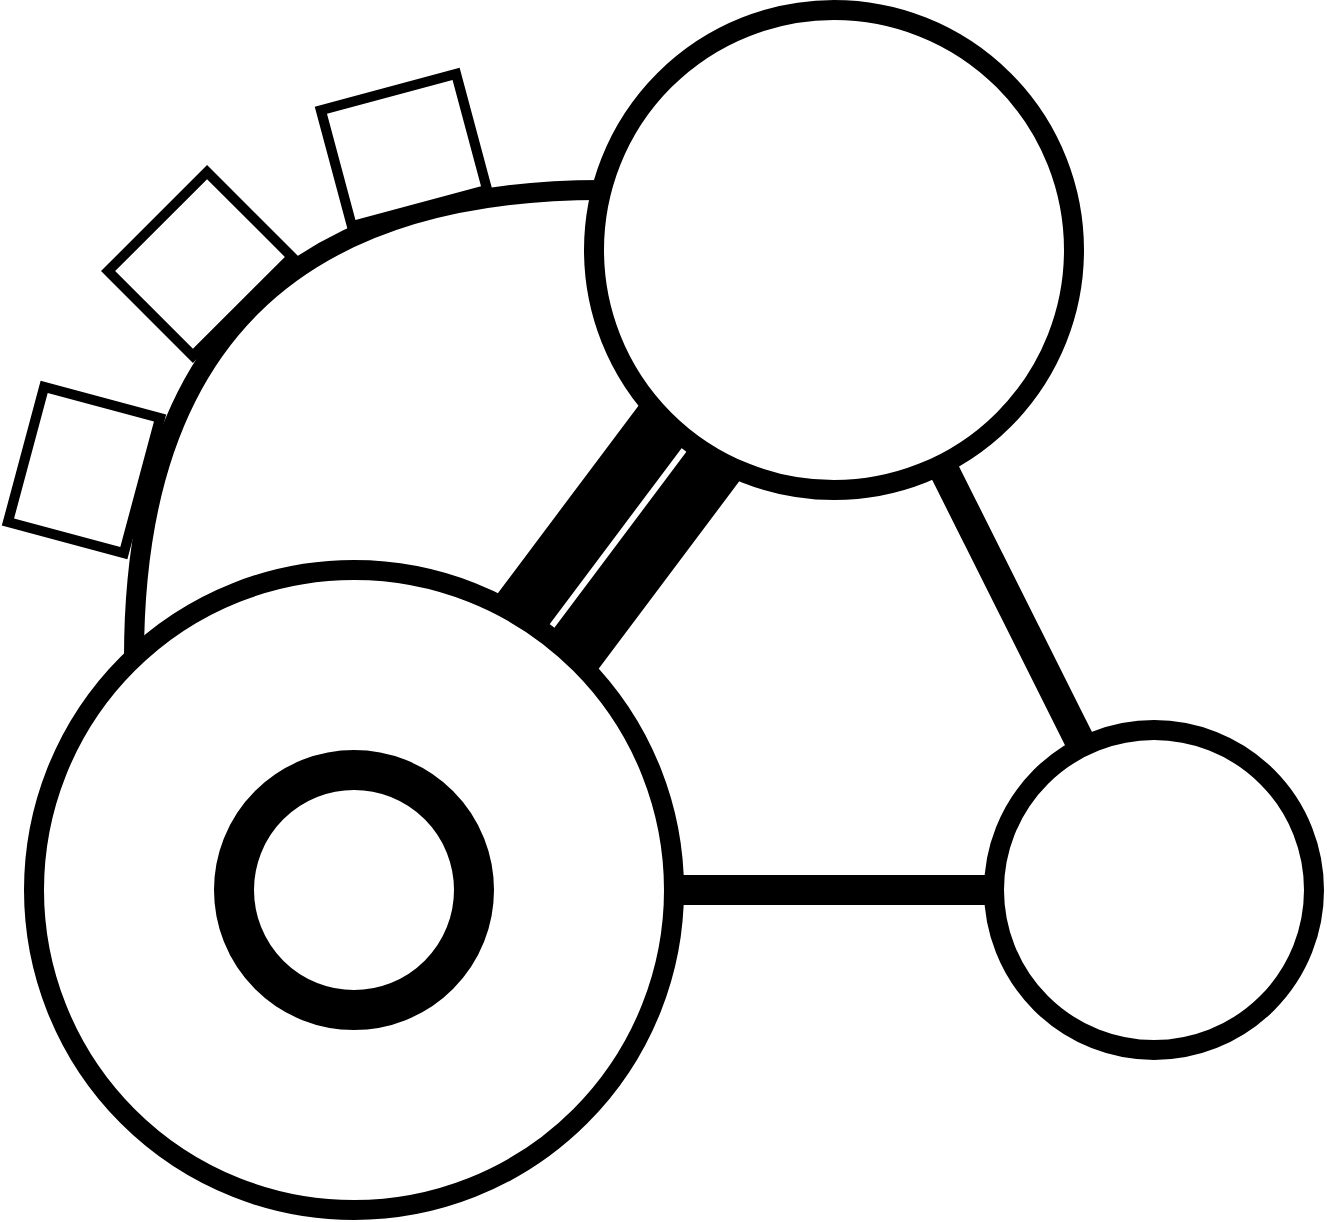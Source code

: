 <mxfile version="21.2.8" type="device">
  <diagram name="Page-1" id="qxgAQSEuLuRuzz_BVkm9">
    <mxGraphModel dx="1221" dy="765" grid="1" gridSize="10" guides="1" tooltips="1" connect="1" arrows="1" fold="1" page="1" pageScale="1" pageWidth="850" pageHeight="1100" math="0" shadow="0">
      <root>
        <mxCell id="0" />
        <mxCell id="1" parent="0" />
        <mxCell id="6aGvFdNPM7GCSCphw27Q-5" style="rounded=0;orthogonalLoop=1;jettySize=auto;html=1;shape=link;strokeWidth=30;" edge="1" parent="1" source="6aGvFdNPM7GCSCphw27Q-1" target="6aGvFdNPM7GCSCphw27Q-3">
          <mxGeometry relative="1" as="geometry" />
        </mxCell>
        <mxCell id="6aGvFdNPM7GCSCphw27Q-6" style="rounded=0;orthogonalLoop=1;jettySize=auto;html=1;endArrow=none;endFill=0;strokeWidth=15;" edge="1" parent="1" source="6aGvFdNPM7GCSCphw27Q-1" target="6aGvFdNPM7GCSCphw27Q-4">
          <mxGeometry relative="1" as="geometry">
            <mxPoint x="510" y="430" as="targetPoint" />
          </mxGeometry>
        </mxCell>
        <mxCell id="6aGvFdNPM7GCSCphw27Q-8" style="edgeStyle=orthogonalEdgeStyle;rounded=0;orthogonalLoop=1;jettySize=auto;html=1;curved=1;endArrow=none;endFill=0;strokeWidth=10;" edge="1" parent="1" source="6aGvFdNPM7GCSCphw27Q-1" target="6aGvFdNPM7GCSCphw27Q-3">
          <mxGeometry relative="1" as="geometry">
            <Array as="points">
              <mxPoint x="210" y="130" />
            </Array>
          </mxGeometry>
        </mxCell>
        <mxCell id="6aGvFdNPM7GCSCphw27Q-1" value="" style="ellipse;whiteSpace=wrap;html=1;aspect=fixed;strokeWidth=10;" vertex="1" parent="1">
          <mxGeometry x="160" y="320" width="320" height="320" as="geometry" />
        </mxCell>
        <mxCell id="6aGvFdNPM7GCSCphw27Q-2" value="" style="ellipse;whiteSpace=wrap;html=1;aspect=fixed;strokeWidth=20;" vertex="1" parent="1">
          <mxGeometry x="260" y="420" width="120" height="120" as="geometry" />
        </mxCell>
        <mxCell id="6aGvFdNPM7GCSCphw27Q-3" value="" style="ellipse;whiteSpace=wrap;html=1;aspect=fixed;strokeWidth=10;" vertex="1" parent="1">
          <mxGeometry x="440" y="40" width="240" height="240" as="geometry" />
        </mxCell>
        <mxCell id="6aGvFdNPM7GCSCphw27Q-7" style="rounded=0;orthogonalLoop=1;jettySize=auto;html=1;endArrow=none;endFill=0;strokeWidth=15;" edge="1" parent="1" source="6aGvFdNPM7GCSCphw27Q-4" target="6aGvFdNPM7GCSCphw27Q-3">
          <mxGeometry relative="1" as="geometry" />
        </mxCell>
        <mxCell id="6aGvFdNPM7GCSCphw27Q-4" value="" style="ellipse;whiteSpace=wrap;html=1;aspect=fixed;strokeWidth=10;" vertex="1" parent="1">
          <mxGeometry x="640" y="400" width="160" height="160" as="geometry" />
        </mxCell>
        <mxCell id="6aGvFdNPM7GCSCphw27Q-9" value="" style="rounded=0;whiteSpace=wrap;html=1;rotation=-15;strokeWidth=5;" vertex="1" parent="1">
          <mxGeometry x="310" y="80" width="70" height="60" as="geometry" />
        </mxCell>
        <mxCell id="6aGvFdNPM7GCSCphw27Q-13" value="" style="rounded=0;whiteSpace=wrap;html=1;rotation=-45;strokeWidth=5;" vertex="1" parent="1">
          <mxGeometry x="208" y="137" width="70" height="60" as="geometry" />
        </mxCell>
        <mxCell id="6aGvFdNPM7GCSCphw27Q-14" value="" style="rounded=0;whiteSpace=wrap;html=1;rotation=-75;strokeWidth=5;" vertex="1" parent="1">
          <mxGeometry x="150" y="240" width="70" height="60" as="geometry" />
        </mxCell>
      </root>
    </mxGraphModel>
  </diagram>
</mxfile>

